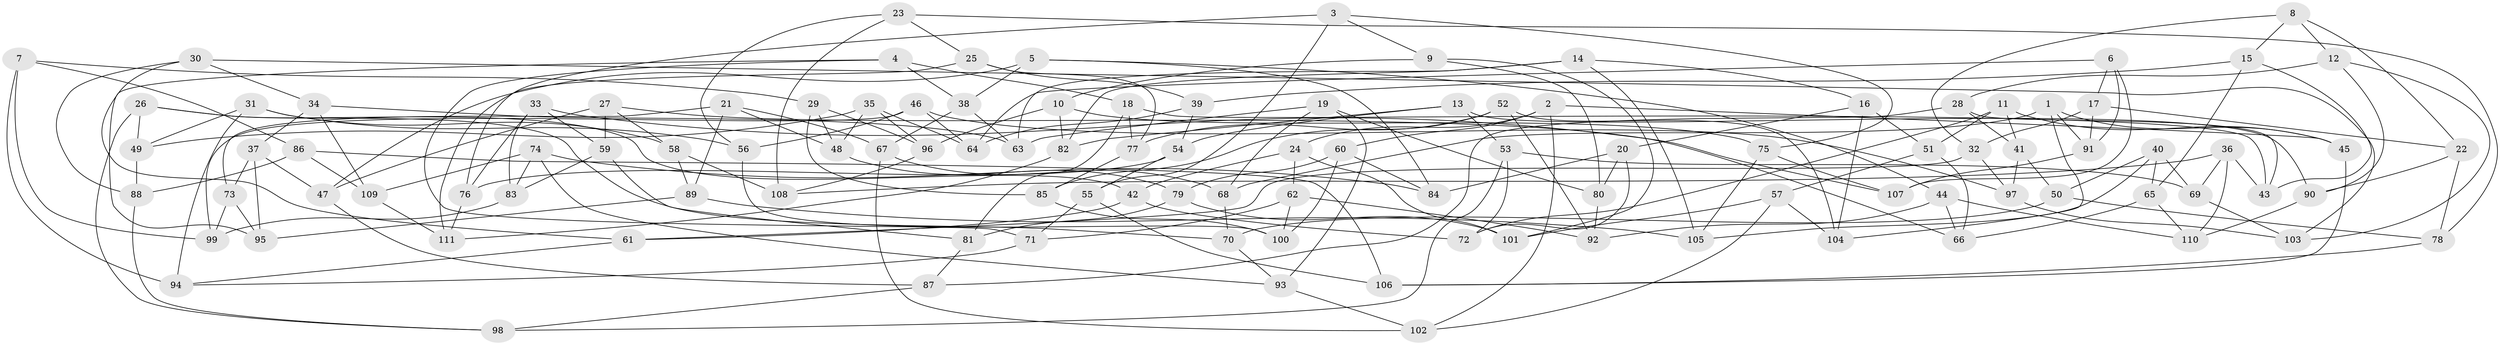 // coarse degree distribution, {10: 0.07142857142857142, 7: 0.017857142857142856, 6: 0.05357142857142857, 3: 0.08928571428571429, 8: 0.017857142857142856, 9: 0.07142857142857142, 11: 0.05357142857142857, 4: 0.6071428571428571, 5: 0.017857142857142856}
// Generated by graph-tools (version 1.1) at 2025/53/03/04/25 22:53:40]
// undirected, 111 vertices, 222 edges
graph export_dot {
  node [color=gray90,style=filled];
  1;
  2;
  3;
  4;
  5;
  6;
  7;
  8;
  9;
  10;
  11;
  12;
  13;
  14;
  15;
  16;
  17;
  18;
  19;
  20;
  21;
  22;
  23;
  24;
  25;
  26;
  27;
  28;
  29;
  30;
  31;
  32;
  33;
  34;
  35;
  36;
  37;
  38;
  39;
  40;
  41;
  42;
  43;
  44;
  45;
  46;
  47;
  48;
  49;
  50;
  51;
  52;
  53;
  54;
  55;
  56;
  57;
  58;
  59;
  60;
  61;
  62;
  63;
  64;
  65;
  66;
  67;
  68;
  69;
  70;
  71;
  72;
  73;
  74;
  75;
  76;
  77;
  78;
  79;
  80;
  81;
  82;
  83;
  84;
  85;
  86;
  87;
  88;
  89;
  90;
  91;
  92;
  93;
  94;
  95;
  96;
  97;
  98;
  99;
  100;
  101;
  102;
  103;
  104;
  105;
  106;
  107;
  108;
  109;
  110;
  111;
  1 -- 91;
  1 -- 104;
  1 -- 45;
  1 -- 68;
  2 -- 60;
  2 -- 102;
  2 -- 24;
  2 -- 45;
  3 -- 9;
  3 -- 55;
  3 -- 75;
  3 -- 76;
  4 -- 18;
  4 -- 95;
  4 -- 38;
  4 -- 71;
  5 -- 84;
  5 -- 44;
  5 -- 47;
  5 -- 38;
  6 -- 17;
  6 -- 91;
  6 -- 107;
  6 -- 64;
  7 -- 29;
  7 -- 99;
  7 -- 86;
  7 -- 94;
  8 -- 12;
  8 -- 15;
  8 -- 22;
  8 -- 32;
  9 -- 101;
  9 -- 80;
  9 -- 10;
  10 -- 96;
  10 -- 75;
  10 -- 82;
  11 -- 41;
  11 -- 51;
  11 -- 45;
  11 -- 72;
  12 -- 90;
  12 -- 28;
  12 -- 103;
  13 -- 54;
  13 -- 82;
  13 -- 53;
  13 -- 90;
  14 -- 82;
  14 -- 16;
  14 -- 105;
  14 -- 63;
  15 -- 39;
  15 -- 43;
  15 -- 65;
  16 -- 20;
  16 -- 51;
  16 -- 104;
  17 -- 91;
  17 -- 22;
  17 -- 32;
  18 -- 81;
  18 -- 43;
  18 -- 77;
  19 -- 68;
  19 -- 93;
  19 -- 63;
  19 -- 80;
  20 -- 80;
  20 -- 84;
  20 -- 72;
  21 -- 73;
  21 -- 67;
  21 -- 48;
  21 -- 89;
  22 -- 78;
  22 -- 90;
  23 -- 78;
  23 -- 108;
  23 -- 25;
  23 -- 56;
  24 -- 42;
  24 -- 101;
  24 -- 62;
  25 -- 39;
  25 -- 77;
  25 -- 111;
  26 -- 98;
  26 -- 70;
  26 -- 49;
  26 -- 42;
  27 -- 59;
  27 -- 58;
  27 -- 66;
  27 -- 47;
  28 -- 87;
  28 -- 43;
  28 -- 41;
  29 -- 96;
  29 -- 48;
  29 -- 85;
  30 -- 88;
  30 -- 103;
  30 -- 61;
  30 -- 34;
  31 -- 49;
  31 -- 94;
  31 -- 56;
  31 -- 58;
  32 -- 61;
  32 -- 97;
  33 -- 76;
  33 -- 83;
  33 -- 59;
  33 -- 107;
  34 -- 63;
  34 -- 109;
  34 -- 37;
  35 -- 49;
  35 -- 64;
  35 -- 48;
  35 -- 96;
  36 -- 69;
  36 -- 110;
  36 -- 43;
  36 -- 108;
  37 -- 95;
  37 -- 47;
  37 -- 73;
  38 -- 63;
  38 -- 67;
  39 -- 54;
  39 -- 64;
  40 -- 105;
  40 -- 50;
  40 -- 69;
  40 -- 65;
  41 -- 97;
  41 -- 50;
  42 -- 72;
  42 -- 61;
  44 -- 92;
  44 -- 66;
  44 -- 110;
  45 -- 106;
  46 -- 64;
  46 -- 97;
  46 -- 56;
  46 -- 99;
  47 -- 87;
  48 -- 79;
  49 -- 88;
  50 -- 70;
  50 -- 78;
  51 -- 57;
  51 -- 66;
  52 -- 77;
  52 -- 92;
  52 -- 85;
  52 -- 104;
  53 -- 72;
  53 -- 98;
  53 -- 69;
  54 -- 55;
  54 -- 76;
  55 -- 71;
  55 -- 106;
  56 -- 100;
  57 -- 101;
  57 -- 104;
  57 -- 102;
  58 -- 108;
  58 -- 89;
  59 -- 83;
  59 -- 81;
  60 -- 84;
  60 -- 79;
  60 -- 100;
  61 -- 94;
  62 -- 100;
  62 -- 71;
  62 -- 92;
  65 -- 110;
  65 -- 66;
  67 -- 68;
  67 -- 102;
  68 -- 70;
  69 -- 103;
  70 -- 93;
  71 -- 94;
  73 -- 95;
  73 -- 99;
  74 -- 83;
  74 -- 93;
  74 -- 84;
  74 -- 109;
  75 -- 107;
  75 -- 105;
  76 -- 111;
  77 -- 85;
  78 -- 106;
  79 -- 81;
  79 -- 101;
  80 -- 92;
  81 -- 87;
  82 -- 111;
  83 -- 99;
  85 -- 100;
  86 -- 106;
  86 -- 109;
  86 -- 88;
  87 -- 98;
  88 -- 98;
  89 -- 95;
  89 -- 105;
  90 -- 110;
  91 -- 107;
  93 -- 102;
  96 -- 108;
  97 -- 103;
  109 -- 111;
}
